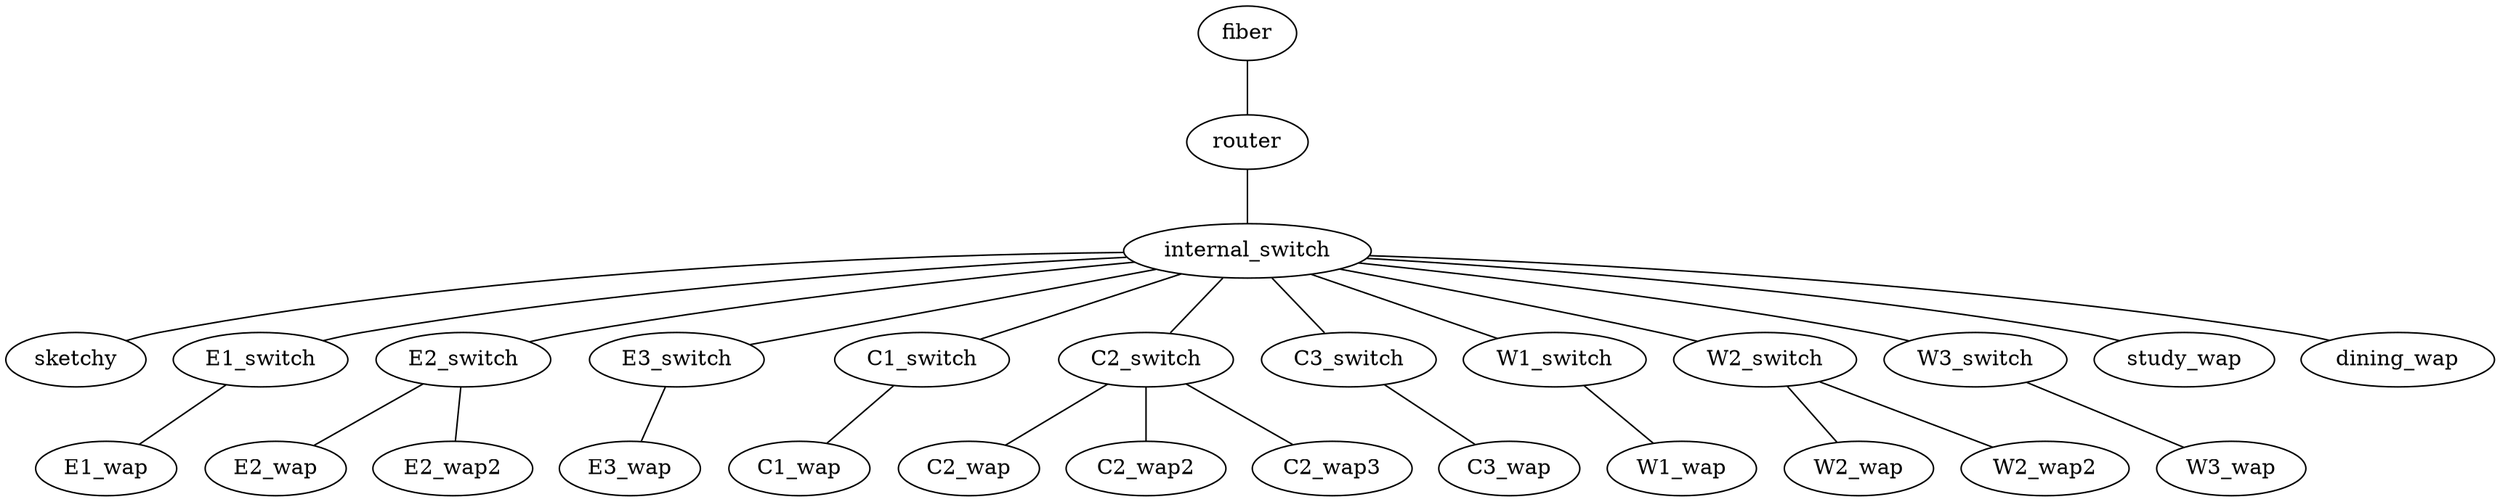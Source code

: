 graph network {
  fiber -- router -- internal_switch;
  internal_switch -- sketchy;
  internal_switch -- E1_switch -- E1_wap;
  internal_switch -- E2_switch -- E2_wap;
  E2_switch -- E2_wap2;
  internal_switch -- E3_switch -- E3_wap;
  internal_switch -- C1_switch -- C1_wap;
  internal_switch -- C2_switch -- C2_wap;
  C2_switch -- C2_wap2;
  C2_switch -- C2_wap3;
  internal_switch -- C3_switch -- C3_wap;
  internal_switch -- W1_switch -- W1_wap;
  internal_switch -- W2_switch -- W2_wap;
  W2_switch -- W2_wap2;
  internal_switch -- W3_switch -- W3_wap;
  internal_switch -- study_wap;
  internal_switch -- dining_wap;
}
